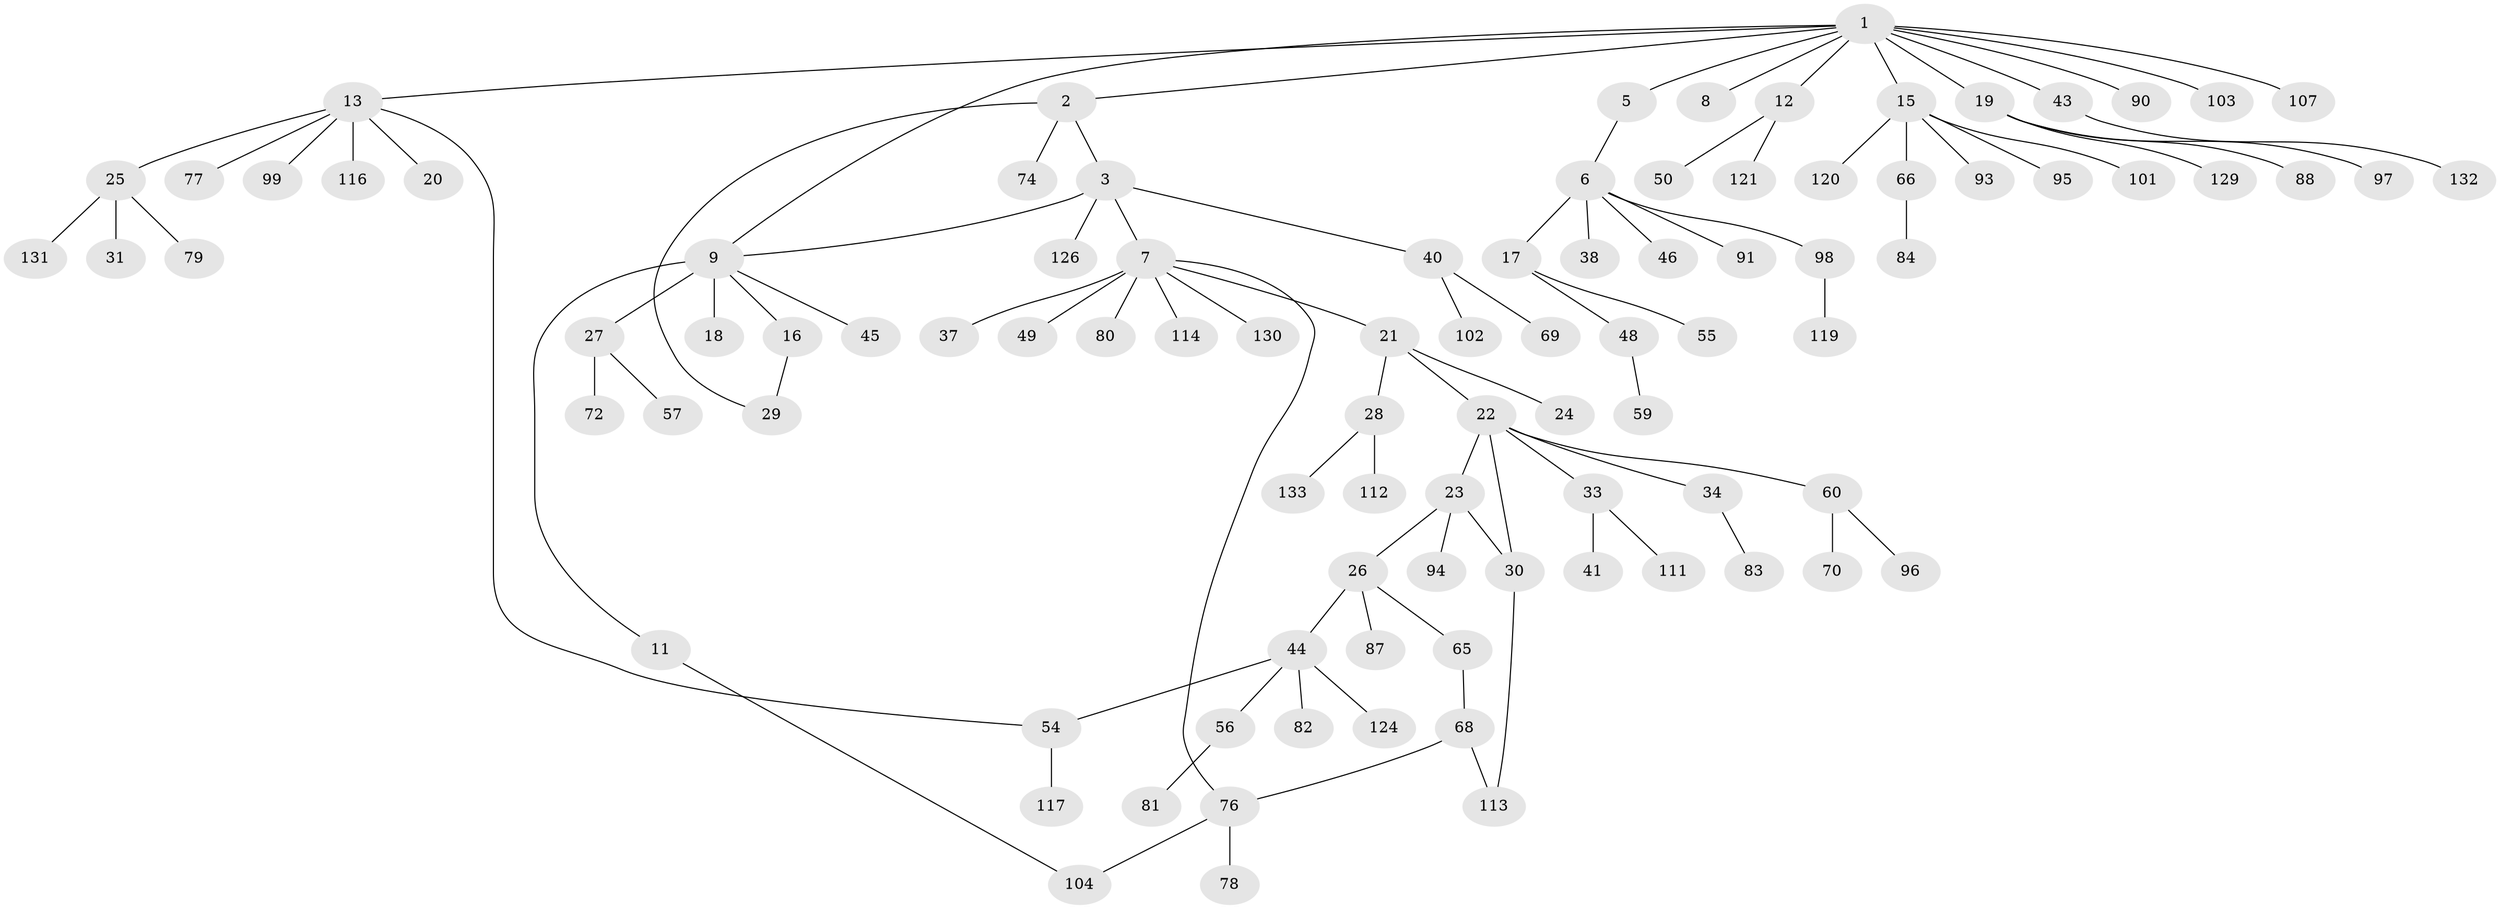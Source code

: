 // Generated by graph-tools (version 1.1) at 2025/23/03/03/25 07:23:31]
// undirected, 95 vertices, 101 edges
graph export_dot {
graph [start="1"]
  node [color=gray90,style=filled];
  1 [super="+4"];
  2 [super="+86"];
  3 [super="+62"];
  5;
  6 [super="+14"];
  7 [super="+36"];
  8;
  9 [super="+10"];
  11 [super="+73"];
  12;
  13 [super="+71"];
  15 [super="+42"];
  16;
  17 [super="+100"];
  18 [super="+125"];
  19 [super="+61"];
  20 [super="+52"];
  21 [super="+53"];
  22 [super="+110"];
  23 [super="+75"];
  24;
  25 [super="+32"];
  26 [super="+63"];
  27;
  28 [super="+47"];
  29 [super="+92"];
  30 [super="+39"];
  31 [super="+122"];
  33 [super="+35"];
  34;
  37;
  38 [super="+58"];
  40 [super="+109"];
  41;
  43;
  44 [super="+51"];
  45;
  46;
  48 [super="+67"];
  49;
  50;
  54 [super="+89"];
  55;
  56 [super="+105"];
  57 [super="+108"];
  59;
  60 [super="+64"];
  65;
  66;
  68 [super="+115"];
  69 [super="+106"];
  70 [super="+127"];
  72;
  74 [super="+85"];
  76 [super="+123"];
  77;
  78;
  79;
  80;
  81;
  82;
  83;
  84 [super="+128"];
  87;
  88;
  90;
  91;
  93;
  94 [super="+118"];
  95;
  96;
  97;
  98;
  99;
  101;
  102;
  103;
  104;
  107;
  111;
  112;
  113;
  114;
  116;
  117;
  119;
  120;
  121;
  124;
  126;
  129;
  130;
  131;
  132;
  133;
  1 -- 2;
  1 -- 5;
  1 -- 8;
  1 -- 19;
  1 -- 43;
  1 -- 90;
  1 -- 103;
  1 -- 107;
  1 -- 9;
  1 -- 12;
  1 -- 13;
  1 -- 15;
  2 -- 3;
  2 -- 74;
  2 -- 29;
  3 -- 7;
  3 -- 9;
  3 -- 40;
  3 -- 126;
  5 -- 6;
  6 -- 38;
  6 -- 46;
  6 -- 98;
  6 -- 17;
  6 -- 91;
  7 -- 21;
  7 -- 49;
  7 -- 76;
  7 -- 37 [weight=2];
  7 -- 80;
  7 -- 114;
  7 -- 130;
  9 -- 11;
  9 -- 16;
  9 -- 18;
  9 -- 27;
  9 -- 45;
  11 -- 104;
  12 -- 50;
  12 -- 121;
  13 -- 20;
  13 -- 25;
  13 -- 77;
  13 -- 116;
  13 -- 99;
  13 -- 54;
  15 -- 95;
  15 -- 101;
  15 -- 120;
  15 -- 66;
  15 -- 93;
  16 -- 29;
  17 -- 48;
  17 -- 55;
  19 -- 97;
  19 -- 129;
  19 -- 88;
  21 -- 22;
  21 -- 24;
  21 -- 28;
  22 -- 23;
  22 -- 30;
  22 -- 33;
  22 -- 34;
  22 -- 60;
  23 -- 26;
  23 -- 94;
  23 -- 30;
  25 -- 31;
  25 -- 79;
  25 -- 131;
  26 -- 44;
  26 -- 65;
  26 -- 87;
  27 -- 57;
  27 -- 72;
  28 -- 112;
  28 -- 133;
  30 -- 113;
  33 -- 111;
  33 -- 41;
  34 -- 83;
  40 -- 69;
  40 -- 102;
  43 -- 132;
  44 -- 54;
  44 -- 56;
  44 -- 124;
  44 -- 82;
  48 -- 59;
  54 -- 117;
  56 -- 81;
  60 -- 70;
  60 -- 96;
  65 -- 68;
  66 -- 84;
  68 -- 113;
  68 -- 76;
  76 -- 78;
  76 -- 104;
  98 -- 119;
}
